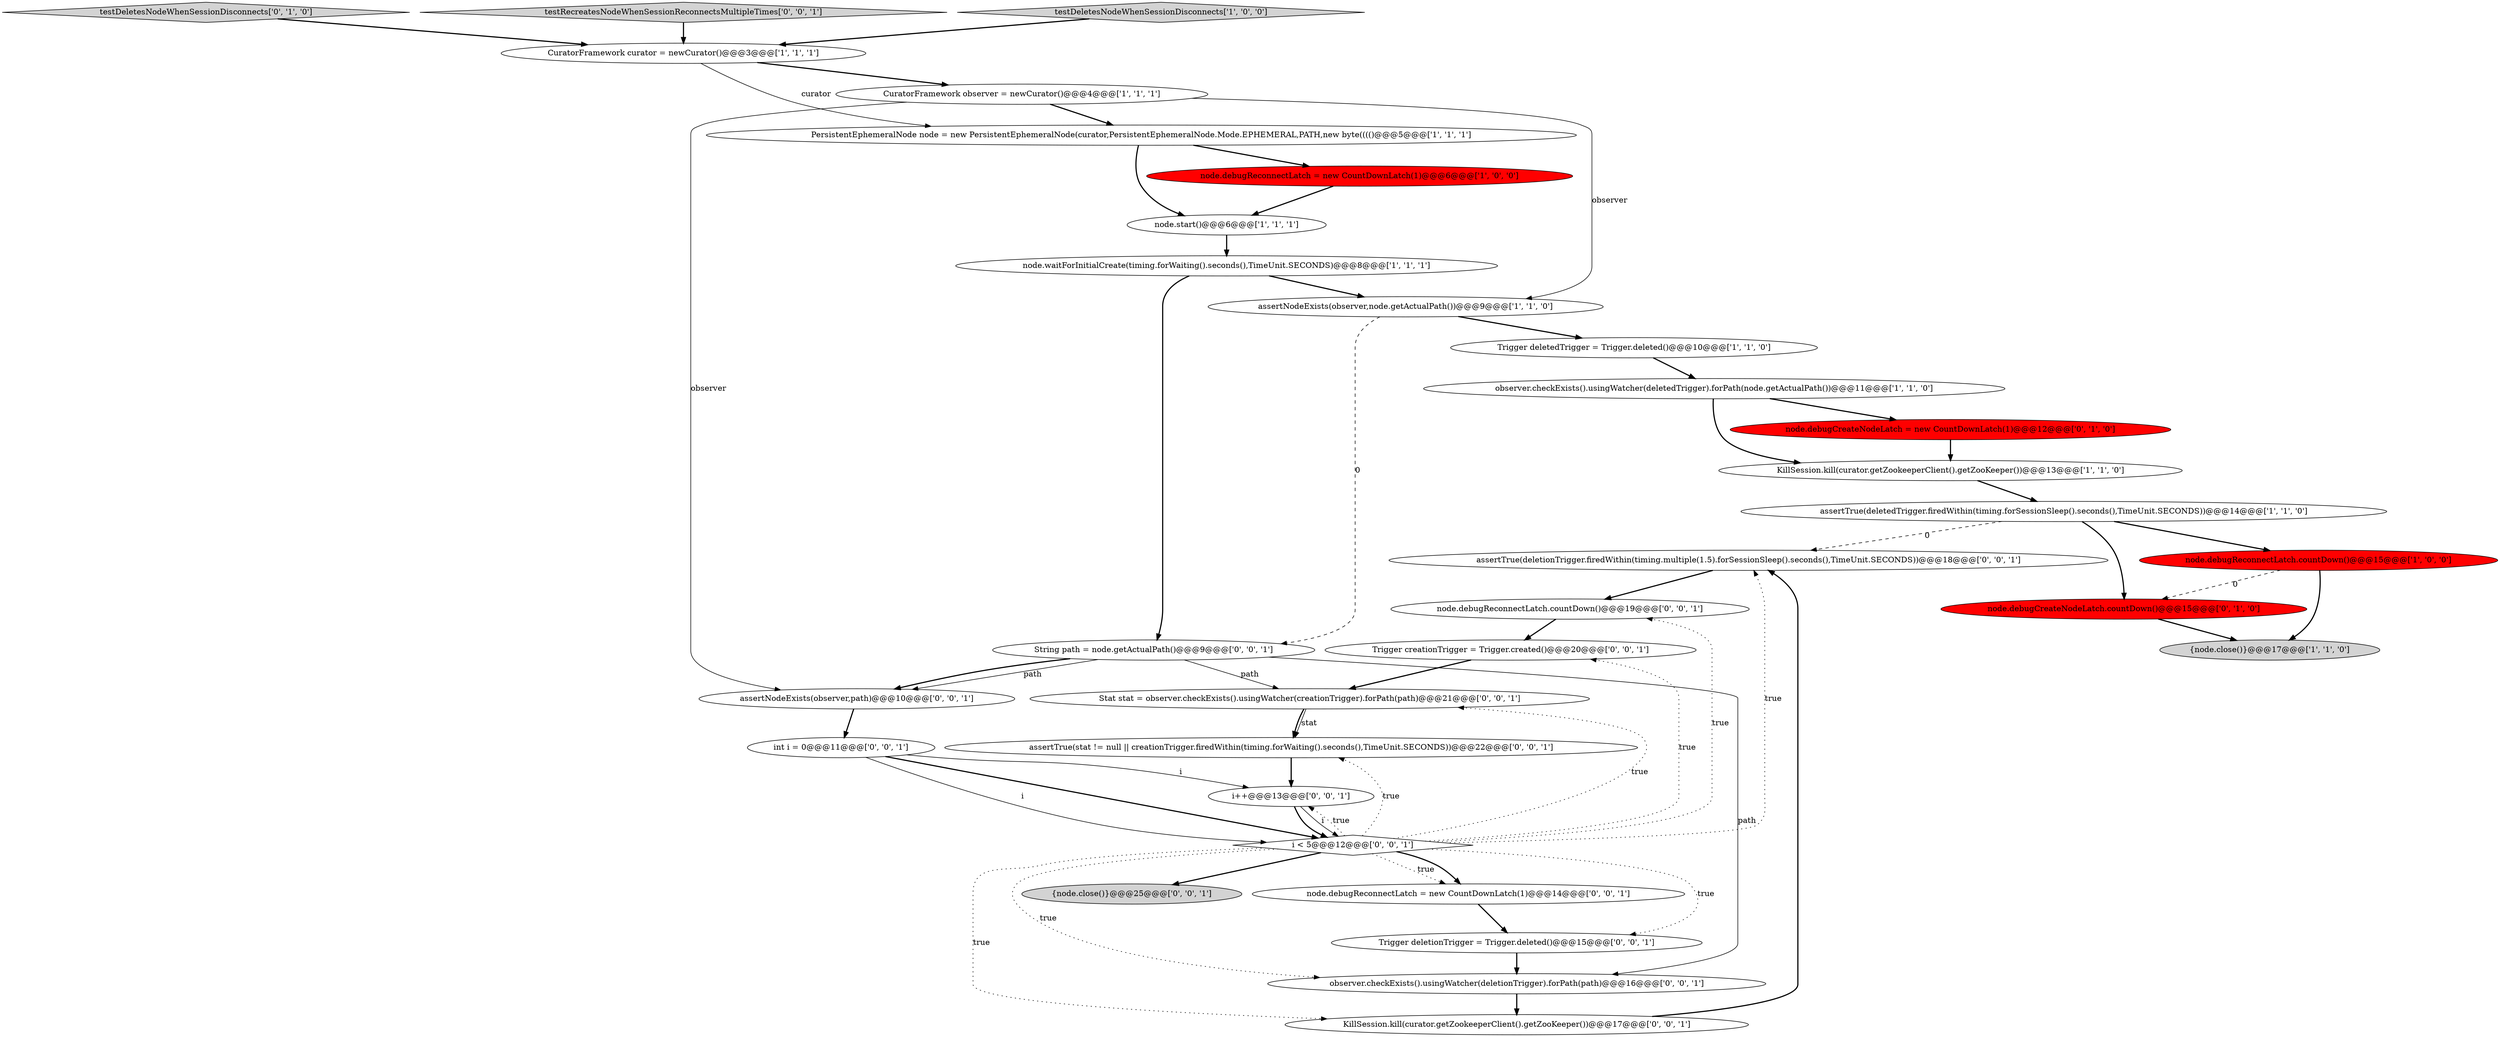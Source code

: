 digraph {
1 [style = filled, label = "KillSession.kill(curator.getZookeeperClient().getZooKeeper())@@@13@@@['1', '1', '0']", fillcolor = white, shape = ellipse image = "AAA0AAABBB1BBB"];
29 [style = filled, label = "assertNodeExists(observer,path)@@@10@@@['0', '0', '1']", fillcolor = white, shape = ellipse image = "AAA0AAABBB3BBB"];
18 [style = filled, label = "observer.checkExists().usingWatcher(deletionTrigger).forPath(path)@@@16@@@['0', '0', '1']", fillcolor = white, shape = ellipse image = "AAA0AAABBB3BBB"];
19 [style = filled, label = "i < 5@@@12@@@['0', '0', '1']", fillcolor = white, shape = diamond image = "AAA0AAABBB3BBB"];
11 [style = filled, label = "assertNodeExists(observer,node.getActualPath())@@@9@@@['1', '1', '0']", fillcolor = white, shape = ellipse image = "AAA0AAABBB1BBB"];
22 [style = filled, label = "i++@@@13@@@['0', '0', '1']", fillcolor = white, shape = ellipse image = "AAA0AAABBB3BBB"];
7 [style = filled, label = "node.start()@@@6@@@['1', '1', '1']", fillcolor = white, shape = ellipse image = "AAA0AAABBB1BBB"];
28 [style = filled, label = "Trigger deletionTrigger = Trigger.deleted()@@@15@@@['0', '0', '1']", fillcolor = white, shape = ellipse image = "AAA0AAABBB3BBB"];
20 [style = filled, label = "KillSession.kill(curator.getZookeeperClient().getZooKeeper())@@@17@@@['0', '0', '1']", fillcolor = white, shape = ellipse image = "AAA0AAABBB3BBB"];
8 [style = filled, label = "observer.checkExists().usingWatcher(deletedTrigger).forPath(node.getActualPath())@@@11@@@['1', '1', '0']", fillcolor = white, shape = ellipse image = "AAA0AAABBB1BBB"];
15 [style = filled, label = "testDeletesNodeWhenSessionDisconnects['0', '1', '0']", fillcolor = lightgray, shape = diamond image = "AAA0AAABBB2BBB"];
2 [style = filled, label = "Trigger deletedTrigger = Trigger.deleted()@@@10@@@['1', '1', '0']", fillcolor = white, shape = ellipse image = "AAA0AAABBB1BBB"];
27 [style = filled, label = "int i = 0@@@11@@@['0', '0', '1']", fillcolor = white, shape = ellipse image = "AAA0AAABBB3BBB"];
12 [style = filled, label = "PersistentEphemeralNode node = new PersistentEphemeralNode(curator,PersistentEphemeralNode.Mode.EPHEMERAL,PATH,new byte(((()@@@5@@@['1', '1', '1']", fillcolor = white, shape = ellipse image = "AAA0AAABBB1BBB"];
13 [style = filled, label = "node.debugReconnectLatch = new CountDownLatch(1)@@@6@@@['1', '0', '0']", fillcolor = red, shape = ellipse image = "AAA1AAABBB1BBB"];
30 [style = filled, label = "String path = node.getActualPath()@@@9@@@['0', '0', '1']", fillcolor = white, shape = ellipse image = "AAA0AAABBB3BBB"];
26 [style = filled, label = "Trigger creationTrigger = Trigger.created()@@@20@@@['0', '0', '1']", fillcolor = white, shape = ellipse image = "AAA0AAABBB3BBB"];
10 [style = filled, label = "node.waitForInitialCreate(timing.forWaiting().seconds(),TimeUnit.SECONDS)@@@8@@@['1', '1', '1']", fillcolor = white, shape = ellipse image = "AAA0AAABBB1BBB"];
14 [style = filled, label = "node.debugCreateNodeLatch = new CountDownLatch(1)@@@12@@@['0', '1', '0']", fillcolor = red, shape = ellipse image = "AAA1AAABBB2BBB"];
21 [style = filled, label = "{node.close()}@@@25@@@['0', '0', '1']", fillcolor = lightgray, shape = ellipse image = "AAA0AAABBB3BBB"];
6 [style = filled, label = "assertTrue(deletedTrigger.firedWithin(timing.forSessionSleep().seconds(),TimeUnit.SECONDS))@@@14@@@['1', '1', '0']", fillcolor = white, shape = ellipse image = "AAA0AAABBB1BBB"];
16 [style = filled, label = "node.debugCreateNodeLatch.countDown()@@@15@@@['0', '1', '0']", fillcolor = red, shape = ellipse image = "AAA1AAABBB2BBB"];
17 [style = filled, label = "assertTrue(deletionTrigger.firedWithin(timing.multiple(1.5).forSessionSleep().seconds(),TimeUnit.SECONDS))@@@18@@@['0', '0', '1']", fillcolor = white, shape = ellipse image = "AAA0AAABBB3BBB"];
25 [style = filled, label = "testRecreatesNodeWhenSessionReconnectsMultipleTimes['0', '0', '1']", fillcolor = lightgray, shape = diamond image = "AAA0AAABBB3BBB"];
31 [style = filled, label = "node.debugReconnectLatch.countDown()@@@19@@@['0', '0', '1']", fillcolor = white, shape = ellipse image = "AAA0AAABBB3BBB"];
23 [style = filled, label = "node.debugReconnectLatch = new CountDownLatch(1)@@@14@@@['0', '0', '1']", fillcolor = white, shape = ellipse image = "AAA0AAABBB3BBB"];
5 [style = filled, label = "CuratorFramework observer = newCurator()@@@4@@@['1', '1', '1']", fillcolor = white, shape = ellipse image = "AAA0AAABBB1BBB"];
9 [style = filled, label = "testDeletesNodeWhenSessionDisconnects['1', '0', '0']", fillcolor = lightgray, shape = diamond image = "AAA0AAABBB1BBB"];
32 [style = filled, label = "Stat stat = observer.checkExists().usingWatcher(creationTrigger).forPath(path)@@@21@@@['0', '0', '1']", fillcolor = white, shape = ellipse image = "AAA0AAABBB3BBB"];
24 [style = filled, label = "assertTrue(stat != null || creationTrigger.firedWithin(timing.forWaiting().seconds(),TimeUnit.SECONDS))@@@22@@@['0', '0', '1']", fillcolor = white, shape = ellipse image = "AAA0AAABBB3BBB"];
0 [style = filled, label = "{node.close()}@@@17@@@['1', '1', '0']", fillcolor = lightgray, shape = ellipse image = "AAA0AAABBB1BBB"];
4 [style = filled, label = "CuratorFramework curator = newCurator()@@@3@@@['1', '1', '1']", fillcolor = white, shape = ellipse image = "AAA0AAABBB1BBB"];
3 [style = filled, label = "node.debugReconnectLatch.countDown()@@@15@@@['1', '0', '0']", fillcolor = red, shape = ellipse image = "AAA1AAABBB1BBB"];
6->3 [style = bold, label=""];
16->0 [style = bold, label=""];
20->17 [style = bold, label=""];
28->18 [style = bold, label=""];
26->32 [style = bold, label=""];
19->26 [style = dotted, label="true"];
22->19 [style = bold, label=""];
7->10 [style = bold, label=""];
27->22 [style = solid, label="i"];
19->17 [style = dotted, label="true"];
30->29 [style = solid, label="path"];
4->12 [style = solid, label="curator"];
32->24 [style = solid, label="stat"];
17->31 [style = bold, label=""];
9->4 [style = bold, label=""];
19->20 [style = dotted, label="true"];
19->18 [style = dotted, label="true"];
8->14 [style = bold, label=""];
25->4 [style = bold, label=""];
19->23 [style = dotted, label="true"];
6->17 [style = dashed, label="0"];
19->24 [style = dotted, label="true"];
24->22 [style = bold, label=""];
30->29 [style = bold, label=""];
12->7 [style = bold, label=""];
11->2 [style = bold, label=""];
14->1 [style = bold, label=""];
3->0 [style = bold, label=""];
30->18 [style = solid, label="path"];
23->28 [style = bold, label=""];
8->1 [style = bold, label=""];
12->13 [style = bold, label=""];
29->27 [style = bold, label=""];
18->20 [style = bold, label=""];
31->26 [style = bold, label=""];
19->28 [style = dotted, label="true"];
5->11 [style = solid, label="observer"];
1->6 [style = bold, label=""];
27->19 [style = solid, label="i"];
5->12 [style = bold, label=""];
6->16 [style = bold, label=""];
13->7 [style = bold, label=""];
5->29 [style = solid, label="observer"];
19->23 [style = bold, label=""];
19->32 [style = dotted, label="true"];
19->22 [style = dotted, label="true"];
15->4 [style = bold, label=""];
22->19 [style = solid, label="i"];
27->19 [style = bold, label=""];
30->32 [style = solid, label="path"];
11->30 [style = dashed, label="0"];
32->24 [style = bold, label=""];
4->5 [style = bold, label=""];
10->30 [style = bold, label=""];
19->31 [style = dotted, label="true"];
3->16 [style = dashed, label="0"];
2->8 [style = bold, label=""];
10->11 [style = bold, label=""];
19->21 [style = bold, label=""];
}
